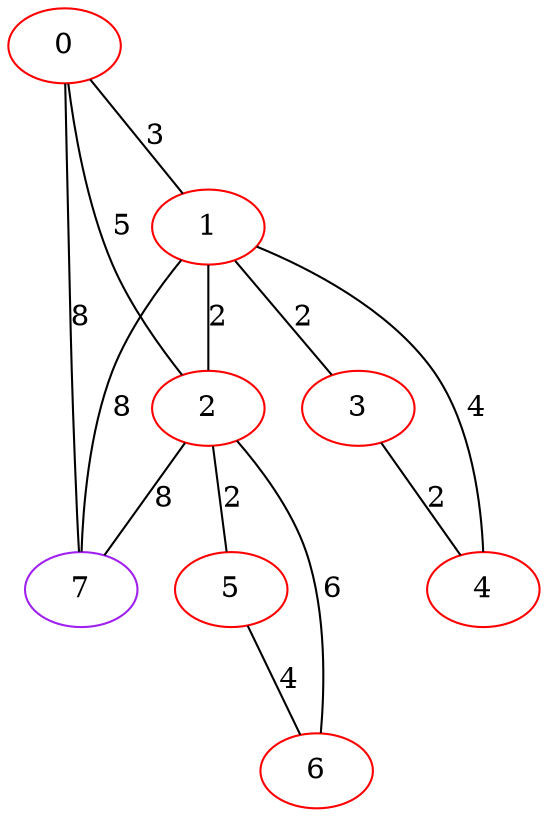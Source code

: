 graph "" {
0 [color=red, weight=1];
1 [color=red, weight=1];
2 [color=red, weight=1];
3 [color=red, weight=1];
4 [color=red, weight=1];
5 [color=red, weight=1];
6 [color=red, weight=1];
7 [color=purple, weight=4];
0 -- 1  [key=0, label=3];
0 -- 2  [key=0, label=5];
0 -- 7  [key=0, label=8];
1 -- 2  [key=0, label=2];
1 -- 3  [key=0, label=2];
1 -- 4  [key=0, label=4];
1 -- 7  [key=0, label=8];
2 -- 5  [key=0, label=2];
2 -- 6  [key=0, label=6];
2 -- 7  [key=0, label=8];
3 -- 4  [key=0, label=2];
5 -- 6  [key=0, label=4];
}
